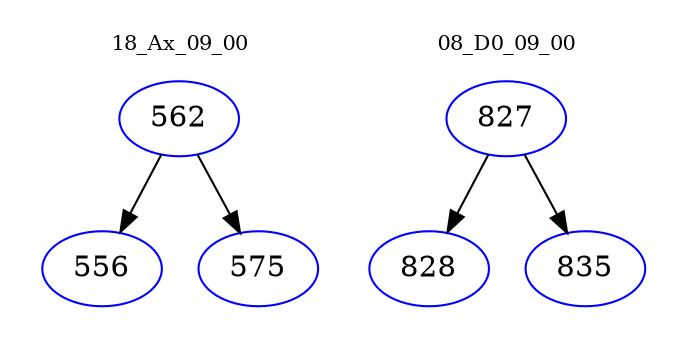 digraph{
subgraph cluster_0 {
color = white
label = "18_Ax_09_00";
fontsize=10;
T0_562 [label="562", color="blue"]
T0_562 -> T0_556 [color="black"]
T0_556 [label="556", color="blue"]
T0_562 -> T0_575 [color="black"]
T0_575 [label="575", color="blue"]
}
subgraph cluster_1 {
color = white
label = "08_D0_09_00";
fontsize=10;
T1_827 [label="827", color="blue"]
T1_827 -> T1_828 [color="black"]
T1_828 [label="828", color="blue"]
T1_827 -> T1_835 [color="black"]
T1_835 [label="835", color="blue"]
}
}
